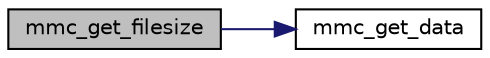 digraph G
{
  edge [fontname="Helvetica",fontsize="10",labelfontname="Helvetica",labelfontsize="10"];
  node [fontname="Helvetica",fontsize="10",shape=record];
  rankdir="LR";
  Node1 [label="mmc_get_filesize",height=0.2,width=0.4,color="black", fillcolor="grey75", style="filled" fontcolor="black"];
  Node1 -> Node2 [color="midnightblue",fontsize="10",style="solid",fontname="Helvetica"];
  Node2 [label="mmc_get_data",height=0.2,width=0.4,color="black", fillcolor="white", style="filled",URL="$mmc-vm_8c.html#a25aa2c381c261acbae31715c03056db9"];
}
